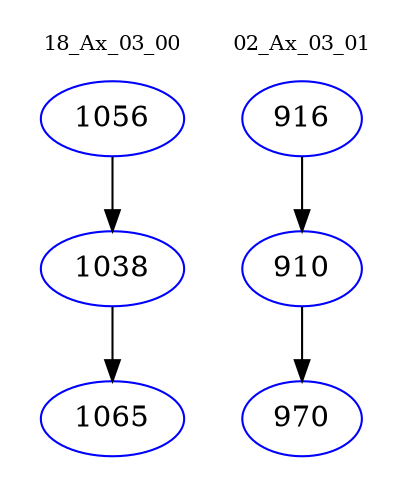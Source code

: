 digraph{
subgraph cluster_0 {
color = white
label = "18_Ax_03_00";
fontsize=10;
T0_1056 [label="1056", color="blue"]
T0_1056 -> T0_1038 [color="black"]
T0_1038 [label="1038", color="blue"]
T0_1038 -> T0_1065 [color="black"]
T0_1065 [label="1065", color="blue"]
}
subgraph cluster_1 {
color = white
label = "02_Ax_03_01";
fontsize=10;
T1_916 [label="916", color="blue"]
T1_916 -> T1_910 [color="black"]
T1_910 [label="910", color="blue"]
T1_910 -> T1_970 [color="black"]
T1_970 [label="970", color="blue"]
}
}
